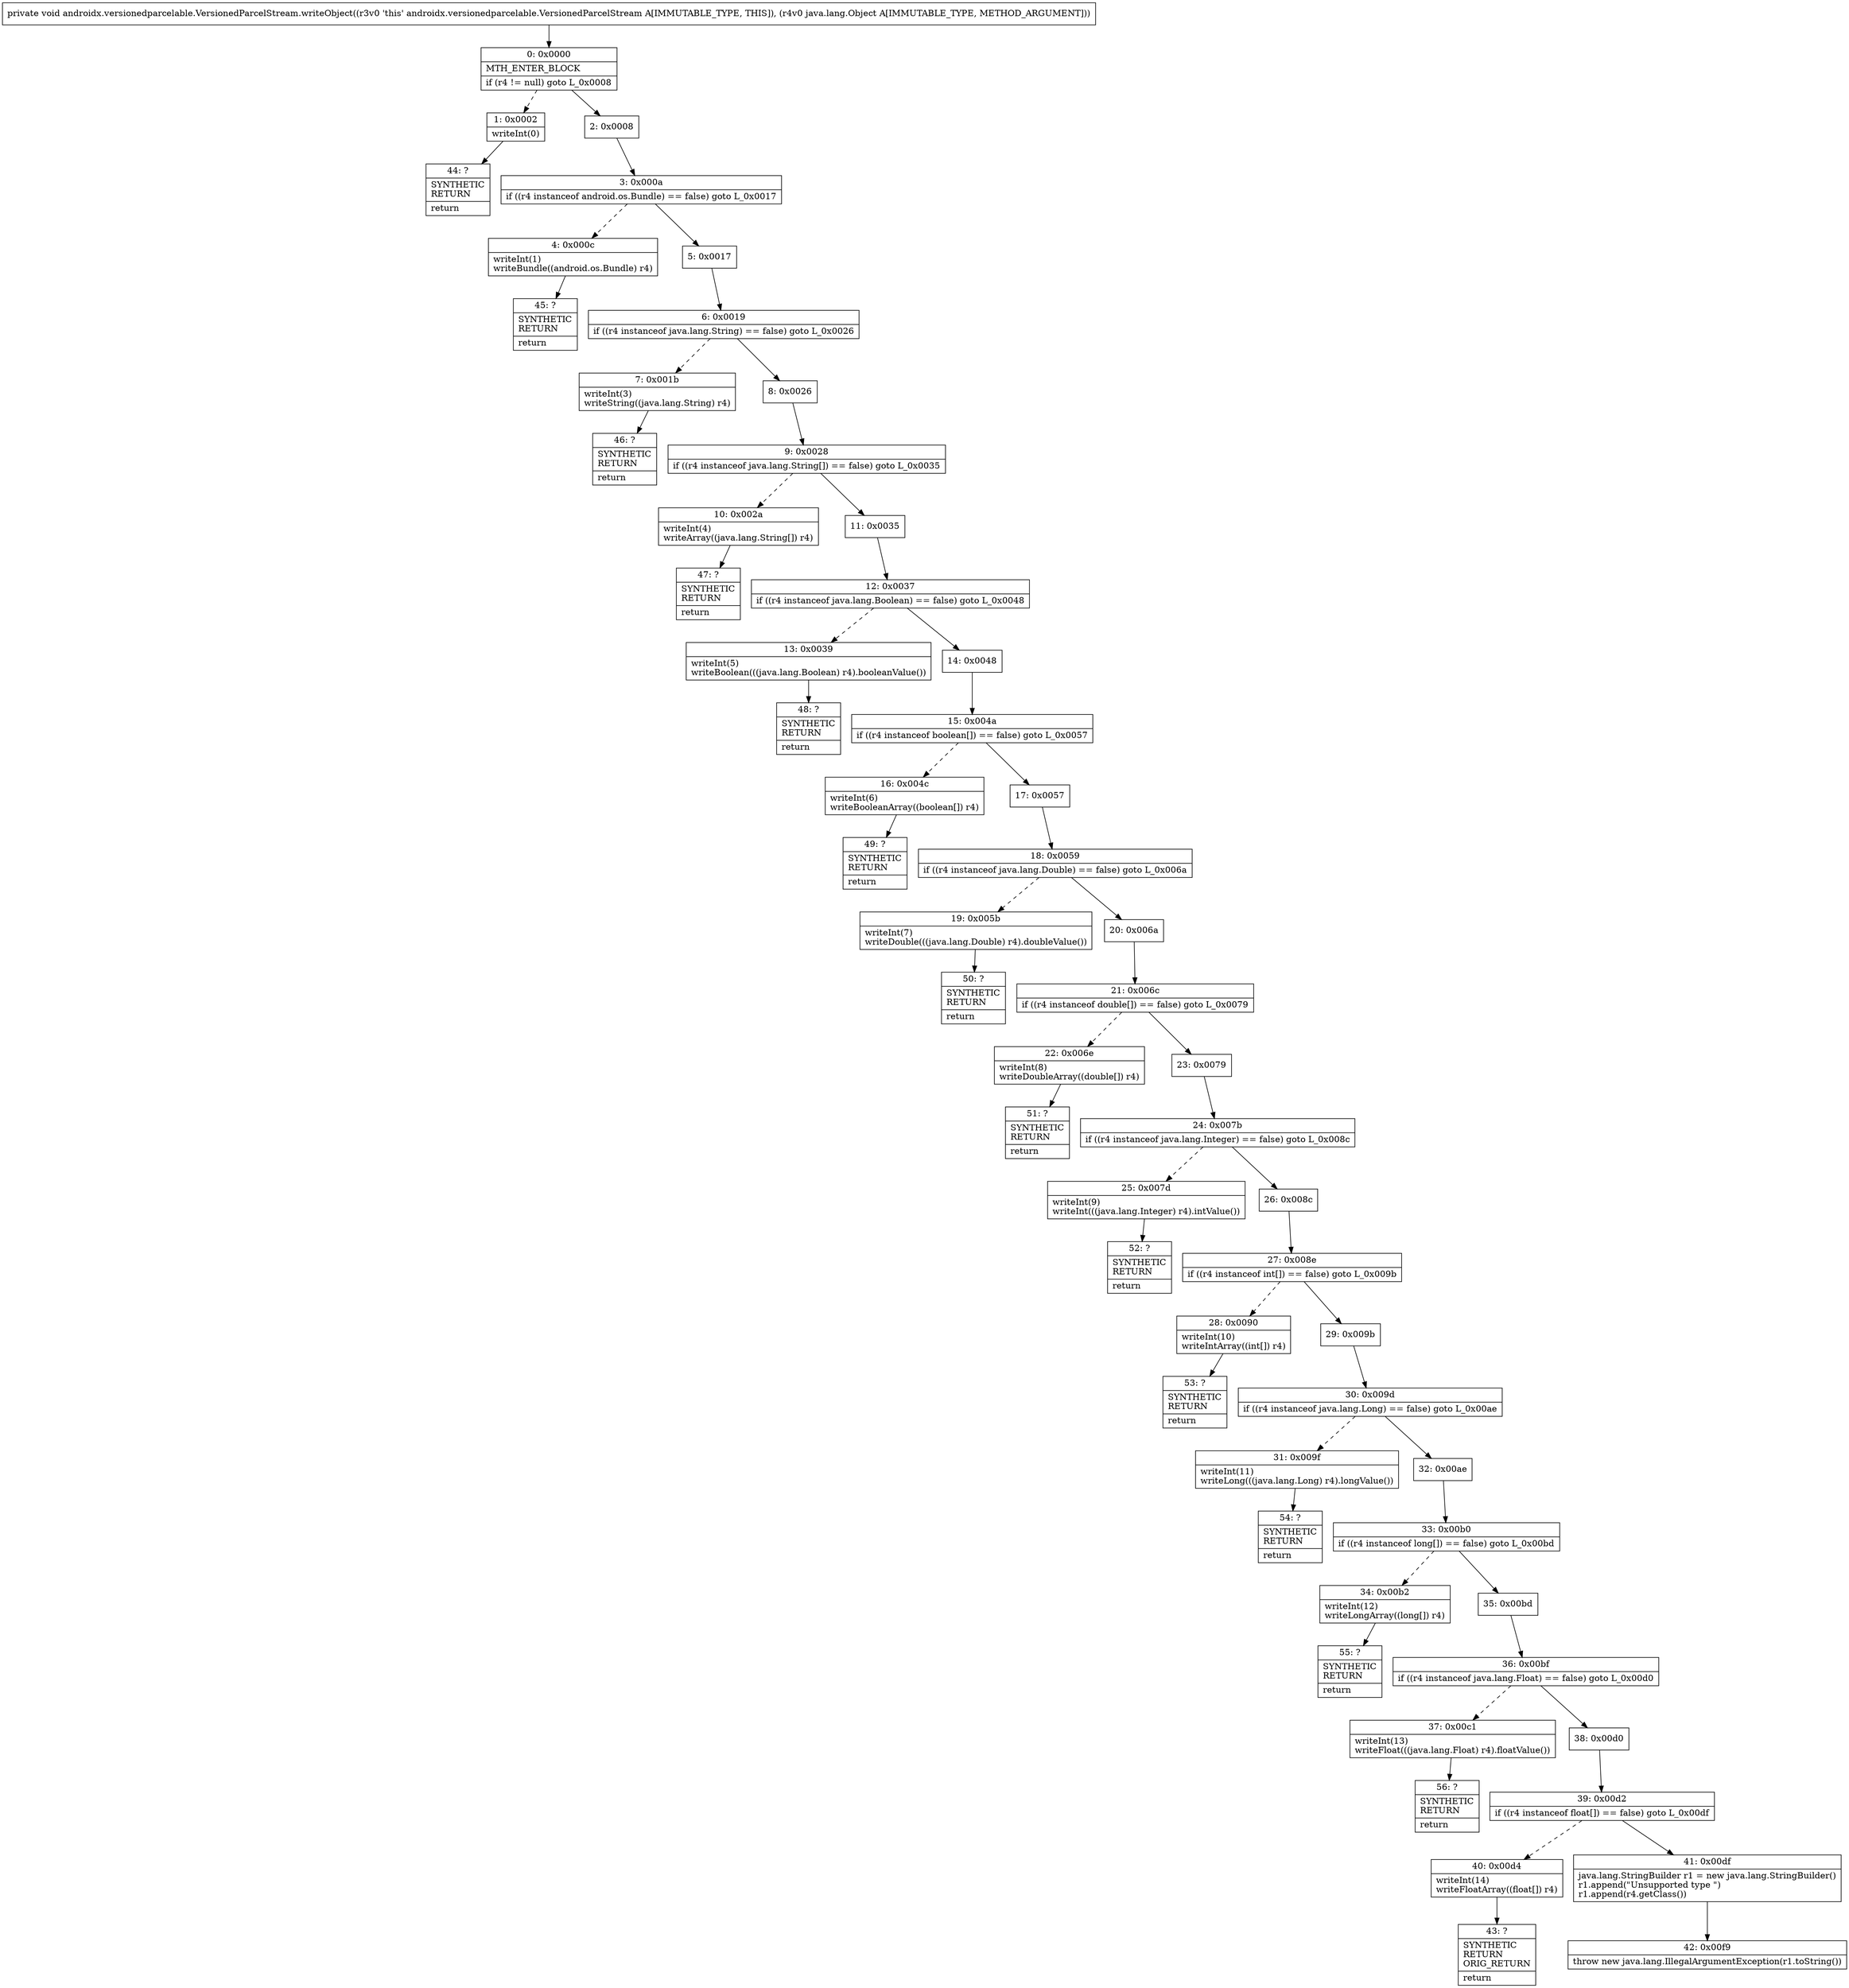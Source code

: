 digraph "CFG forandroidx.versionedparcelable.VersionedParcelStream.writeObject(Ljava\/lang\/Object;)V" {
Node_0 [shape=record,label="{0\:\ 0x0000|MTH_ENTER_BLOCK\l|if (r4 != null) goto L_0x0008\l}"];
Node_1 [shape=record,label="{1\:\ 0x0002|writeInt(0)\l}"];
Node_2 [shape=record,label="{2\:\ 0x0008}"];
Node_3 [shape=record,label="{3\:\ 0x000a|if ((r4 instanceof android.os.Bundle) == false) goto L_0x0017\l}"];
Node_4 [shape=record,label="{4\:\ 0x000c|writeInt(1)\lwriteBundle((android.os.Bundle) r4)\l}"];
Node_5 [shape=record,label="{5\:\ 0x0017}"];
Node_6 [shape=record,label="{6\:\ 0x0019|if ((r4 instanceof java.lang.String) == false) goto L_0x0026\l}"];
Node_7 [shape=record,label="{7\:\ 0x001b|writeInt(3)\lwriteString((java.lang.String) r4)\l}"];
Node_8 [shape=record,label="{8\:\ 0x0026}"];
Node_9 [shape=record,label="{9\:\ 0x0028|if ((r4 instanceof java.lang.String[]) == false) goto L_0x0035\l}"];
Node_10 [shape=record,label="{10\:\ 0x002a|writeInt(4)\lwriteArray((java.lang.String[]) r4)\l}"];
Node_11 [shape=record,label="{11\:\ 0x0035}"];
Node_12 [shape=record,label="{12\:\ 0x0037|if ((r4 instanceof java.lang.Boolean) == false) goto L_0x0048\l}"];
Node_13 [shape=record,label="{13\:\ 0x0039|writeInt(5)\lwriteBoolean(((java.lang.Boolean) r4).booleanValue())\l}"];
Node_14 [shape=record,label="{14\:\ 0x0048}"];
Node_15 [shape=record,label="{15\:\ 0x004a|if ((r4 instanceof boolean[]) == false) goto L_0x0057\l}"];
Node_16 [shape=record,label="{16\:\ 0x004c|writeInt(6)\lwriteBooleanArray((boolean[]) r4)\l}"];
Node_17 [shape=record,label="{17\:\ 0x0057}"];
Node_18 [shape=record,label="{18\:\ 0x0059|if ((r4 instanceof java.lang.Double) == false) goto L_0x006a\l}"];
Node_19 [shape=record,label="{19\:\ 0x005b|writeInt(7)\lwriteDouble(((java.lang.Double) r4).doubleValue())\l}"];
Node_20 [shape=record,label="{20\:\ 0x006a}"];
Node_21 [shape=record,label="{21\:\ 0x006c|if ((r4 instanceof double[]) == false) goto L_0x0079\l}"];
Node_22 [shape=record,label="{22\:\ 0x006e|writeInt(8)\lwriteDoubleArray((double[]) r4)\l}"];
Node_23 [shape=record,label="{23\:\ 0x0079}"];
Node_24 [shape=record,label="{24\:\ 0x007b|if ((r4 instanceof java.lang.Integer) == false) goto L_0x008c\l}"];
Node_25 [shape=record,label="{25\:\ 0x007d|writeInt(9)\lwriteInt(((java.lang.Integer) r4).intValue())\l}"];
Node_26 [shape=record,label="{26\:\ 0x008c}"];
Node_27 [shape=record,label="{27\:\ 0x008e|if ((r4 instanceof int[]) == false) goto L_0x009b\l}"];
Node_28 [shape=record,label="{28\:\ 0x0090|writeInt(10)\lwriteIntArray((int[]) r4)\l}"];
Node_29 [shape=record,label="{29\:\ 0x009b}"];
Node_30 [shape=record,label="{30\:\ 0x009d|if ((r4 instanceof java.lang.Long) == false) goto L_0x00ae\l}"];
Node_31 [shape=record,label="{31\:\ 0x009f|writeInt(11)\lwriteLong(((java.lang.Long) r4).longValue())\l}"];
Node_32 [shape=record,label="{32\:\ 0x00ae}"];
Node_33 [shape=record,label="{33\:\ 0x00b0|if ((r4 instanceof long[]) == false) goto L_0x00bd\l}"];
Node_34 [shape=record,label="{34\:\ 0x00b2|writeInt(12)\lwriteLongArray((long[]) r4)\l}"];
Node_35 [shape=record,label="{35\:\ 0x00bd}"];
Node_36 [shape=record,label="{36\:\ 0x00bf|if ((r4 instanceof java.lang.Float) == false) goto L_0x00d0\l}"];
Node_37 [shape=record,label="{37\:\ 0x00c1|writeInt(13)\lwriteFloat(((java.lang.Float) r4).floatValue())\l}"];
Node_38 [shape=record,label="{38\:\ 0x00d0}"];
Node_39 [shape=record,label="{39\:\ 0x00d2|if ((r4 instanceof float[]) == false) goto L_0x00df\l}"];
Node_40 [shape=record,label="{40\:\ 0x00d4|writeInt(14)\lwriteFloatArray((float[]) r4)\l}"];
Node_41 [shape=record,label="{41\:\ 0x00df|java.lang.StringBuilder r1 = new java.lang.StringBuilder()\lr1.append(\"Unsupported type \")\lr1.append(r4.getClass())\l}"];
Node_42 [shape=record,label="{42\:\ 0x00f9|throw new java.lang.IllegalArgumentException(r1.toString())\l}"];
Node_43 [shape=record,label="{43\:\ ?|SYNTHETIC\lRETURN\lORIG_RETURN\l|return\l}"];
Node_44 [shape=record,label="{44\:\ ?|SYNTHETIC\lRETURN\l|return\l}"];
Node_45 [shape=record,label="{45\:\ ?|SYNTHETIC\lRETURN\l|return\l}"];
Node_46 [shape=record,label="{46\:\ ?|SYNTHETIC\lRETURN\l|return\l}"];
Node_47 [shape=record,label="{47\:\ ?|SYNTHETIC\lRETURN\l|return\l}"];
Node_48 [shape=record,label="{48\:\ ?|SYNTHETIC\lRETURN\l|return\l}"];
Node_49 [shape=record,label="{49\:\ ?|SYNTHETIC\lRETURN\l|return\l}"];
Node_50 [shape=record,label="{50\:\ ?|SYNTHETIC\lRETURN\l|return\l}"];
Node_51 [shape=record,label="{51\:\ ?|SYNTHETIC\lRETURN\l|return\l}"];
Node_52 [shape=record,label="{52\:\ ?|SYNTHETIC\lRETURN\l|return\l}"];
Node_53 [shape=record,label="{53\:\ ?|SYNTHETIC\lRETURN\l|return\l}"];
Node_54 [shape=record,label="{54\:\ ?|SYNTHETIC\lRETURN\l|return\l}"];
Node_55 [shape=record,label="{55\:\ ?|SYNTHETIC\lRETURN\l|return\l}"];
Node_56 [shape=record,label="{56\:\ ?|SYNTHETIC\lRETURN\l|return\l}"];
MethodNode[shape=record,label="{private void androidx.versionedparcelable.VersionedParcelStream.writeObject((r3v0 'this' androidx.versionedparcelable.VersionedParcelStream A[IMMUTABLE_TYPE, THIS]), (r4v0 java.lang.Object A[IMMUTABLE_TYPE, METHOD_ARGUMENT])) }"];
MethodNode -> Node_0;
Node_0 -> Node_1[style=dashed];
Node_0 -> Node_2;
Node_1 -> Node_44;
Node_2 -> Node_3;
Node_3 -> Node_4[style=dashed];
Node_3 -> Node_5;
Node_4 -> Node_45;
Node_5 -> Node_6;
Node_6 -> Node_7[style=dashed];
Node_6 -> Node_8;
Node_7 -> Node_46;
Node_8 -> Node_9;
Node_9 -> Node_10[style=dashed];
Node_9 -> Node_11;
Node_10 -> Node_47;
Node_11 -> Node_12;
Node_12 -> Node_13[style=dashed];
Node_12 -> Node_14;
Node_13 -> Node_48;
Node_14 -> Node_15;
Node_15 -> Node_16[style=dashed];
Node_15 -> Node_17;
Node_16 -> Node_49;
Node_17 -> Node_18;
Node_18 -> Node_19[style=dashed];
Node_18 -> Node_20;
Node_19 -> Node_50;
Node_20 -> Node_21;
Node_21 -> Node_22[style=dashed];
Node_21 -> Node_23;
Node_22 -> Node_51;
Node_23 -> Node_24;
Node_24 -> Node_25[style=dashed];
Node_24 -> Node_26;
Node_25 -> Node_52;
Node_26 -> Node_27;
Node_27 -> Node_28[style=dashed];
Node_27 -> Node_29;
Node_28 -> Node_53;
Node_29 -> Node_30;
Node_30 -> Node_31[style=dashed];
Node_30 -> Node_32;
Node_31 -> Node_54;
Node_32 -> Node_33;
Node_33 -> Node_34[style=dashed];
Node_33 -> Node_35;
Node_34 -> Node_55;
Node_35 -> Node_36;
Node_36 -> Node_37[style=dashed];
Node_36 -> Node_38;
Node_37 -> Node_56;
Node_38 -> Node_39;
Node_39 -> Node_40[style=dashed];
Node_39 -> Node_41;
Node_40 -> Node_43;
Node_41 -> Node_42;
}

